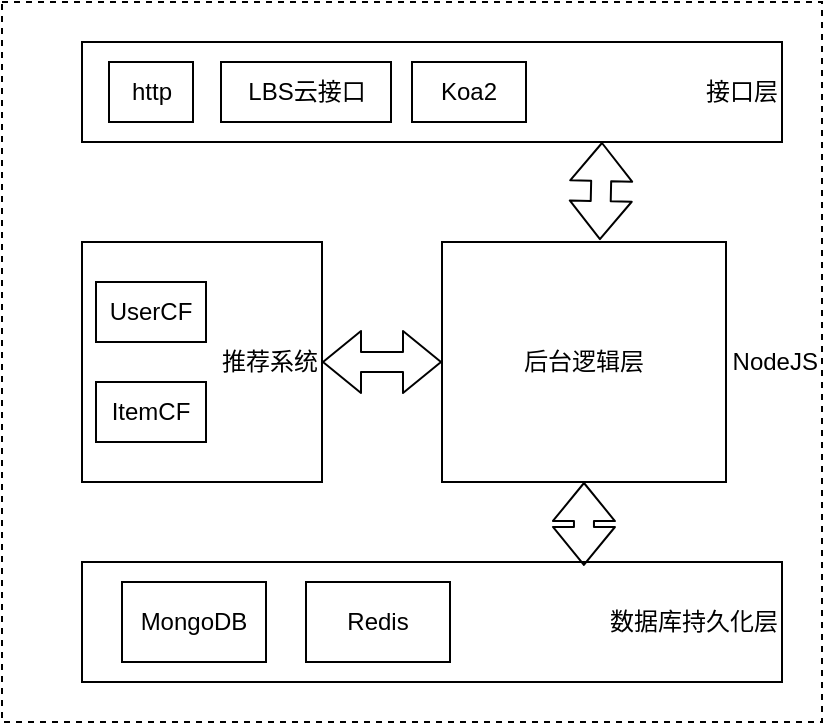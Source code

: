 <mxfile version="12.2.0" type="device" pages="1"><diagram id="XwW8bTnpN6n__7zBgSvp" name="Page-1"><mxGraphModel dx="1038" dy="556" grid="1" gridSize="10" guides="1" tooltips="1" connect="1" arrows="1" fold="1" page="1" pageScale="1" pageWidth="827" pageHeight="1169" math="0" shadow="0"><root><mxCell id="0"/><mxCell id="1" parent="0"/><mxCell id="LG87R7xDK4JqHf7dmasr-3" value="NodeJS" style="rounded=0;whiteSpace=wrap;html=1;dashed=1;align=right;" parent="1" vertex="1"><mxGeometry x="208" y="180" width="410" height="360" as="geometry"/></mxCell><mxCell id="LG87R7xDK4JqHf7dmasr-5" value="接口层" style="rounded=0;whiteSpace=wrap;html=1;align=right;" parent="1" vertex="1"><mxGeometry x="248" y="200" width="350" height="50" as="geometry"/></mxCell><mxCell id="LG87R7xDK4JqHf7dmasr-6" value="http" style="rounded=0;whiteSpace=wrap;html=1;" parent="1" vertex="1"><mxGeometry x="261.5" y="210" width="42" height="30" as="geometry"/></mxCell><mxCell id="LG87R7xDK4JqHf7dmasr-7" value="LBS云接口" style="rounded=0;whiteSpace=wrap;html=1;" parent="1" vertex="1"><mxGeometry x="317.5" y="210" width="85" height="30" as="geometry"/></mxCell><mxCell id="LG87R7xDK4JqHf7dmasr-8" value="推荐系统" style="rounded=0;whiteSpace=wrap;html=1;align=right;" parent="1" vertex="1"><mxGeometry x="248" y="300" width="120" height="120" as="geometry"/></mxCell><mxCell id="LG87R7xDK4JqHf7dmasr-9" value="后台逻辑层" style="rounded=0;whiteSpace=wrap;html=1;" parent="1" vertex="1"><mxGeometry x="428" y="300" width="142" height="120" as="geometry"/></mxCell><mxCell id="LG87R7xDK4JqHf7dmasr-10" value="数据库持久化层" style="rounded=0;whiteSpace=wrap;html=1;align=right;" parent="1" vertex="1"><mxGeometry x="248" y="460" width="350" height="60" as="geometry"/></mxCell><mxCell id="LG87R7xDK4JqHf7dmasr-11" value="" style="shape=flexArrow;endArrow=classic;startArrow=classic;html=1;" parent="1" source="LG87R7xDK4JqHf7dmasr-8" target="LG87R7xDK4JqHf7dmasr-9" edge="1"><mxGeometry width="50" height="50" relative="1" as="geometry"><mxPoint x="358" y="360" as="sourcePoint"/><mxPoint x="408" y="310" as="targetPoint"/></mxGeometry></mxCell><mxCell id="LG87R7xDK4JqHf7dmasr-12" value="" style="shape=flexArrow;endArrow=classic;startArrow=classic;html=1;exitX=0.556;exitY=-0.008;exitDx=0;exitDy=0;exitPerimeter=0;" parent="1" source="LG87R7xDK4JqHf7dmasr-9" edge="1"><mxGeometry width="50" height="50" relative="1" as="geometry"><mxPoint x="478" y="300" as="sourcePoint"/><mxPoint x="508" y="250" as="targetPoint"/></mxGeometry></mxCell><mxCell id="LG87R7xDK4JqHf7dmasr-13" value="" style="shape=flexArrow;endArrow=classic;startArrow=classic;html=1;entryX=0.5;entryY=1;entryDx=0;entryDy=0;exitX=0.717;exitY=0.033;exitDx=0;exitDy=0;exitPerimeter=0;" parent="1" source="LG87R7xDK4JqHf7dmasr-10" target="LG87R7xDK4JqHf7dmasr-9" edge="1"><mxGeometry width="50" height="50" relative="1" as="geometry"><mxPoint x="488" y="470" as="sourcePoint"/><mxPoint x="538" y="420" as="targetPoint"/></mxGeometry></mxCell><mxCell id="LG87R7xDK4JqHf7dmasr-14" value="Koa2" style="rounded=0;whiteSpace=wrap;html=1;" parent="1" vertex="1"><mxGeometry x="413" y="210" width="57" height="30" as="geometry"/></mxCell><mxCell id="LG87R7xDK4JqHf7dmasr-15" value="UserCF" style="rounded=0;whiteSpace=wrap;html=1;" parent="1" vertex="1"><mxGeometry x="255" y="320" width="55" height="30" as="geometry"/></mxCell><mxCell id="LG87R7xDK4JqHf7dmasr-16" value="ItemCF" style="rounded=0;whiteSpace=wrap;html=1;" parent="1" vertex="1"><mxGeometry x="255" y="370" width="55" height="30" as="geometry"/></mxCell><mxCell id="LG87R7xDK4JqHf7dmasr-17" value="MongoDB" style="rounded=0;whiteSpace=wrap;html=1;" parent="1" vertex="1"><mxGeometry x="268" y="470" width="72" height="40" as="geometry"/></mxCell><mxCell id="LG87R7xDK4JqHf7dmasr-18" value="Redis" style="rounded=0;whiteSpace=wrap;html=1;" parent="1" vertex="1"><mxGeometry x="360" y="470" width="72" height="40" as="geometry"/></mxCell></root></mxGraphModel></diagram></mxfile>